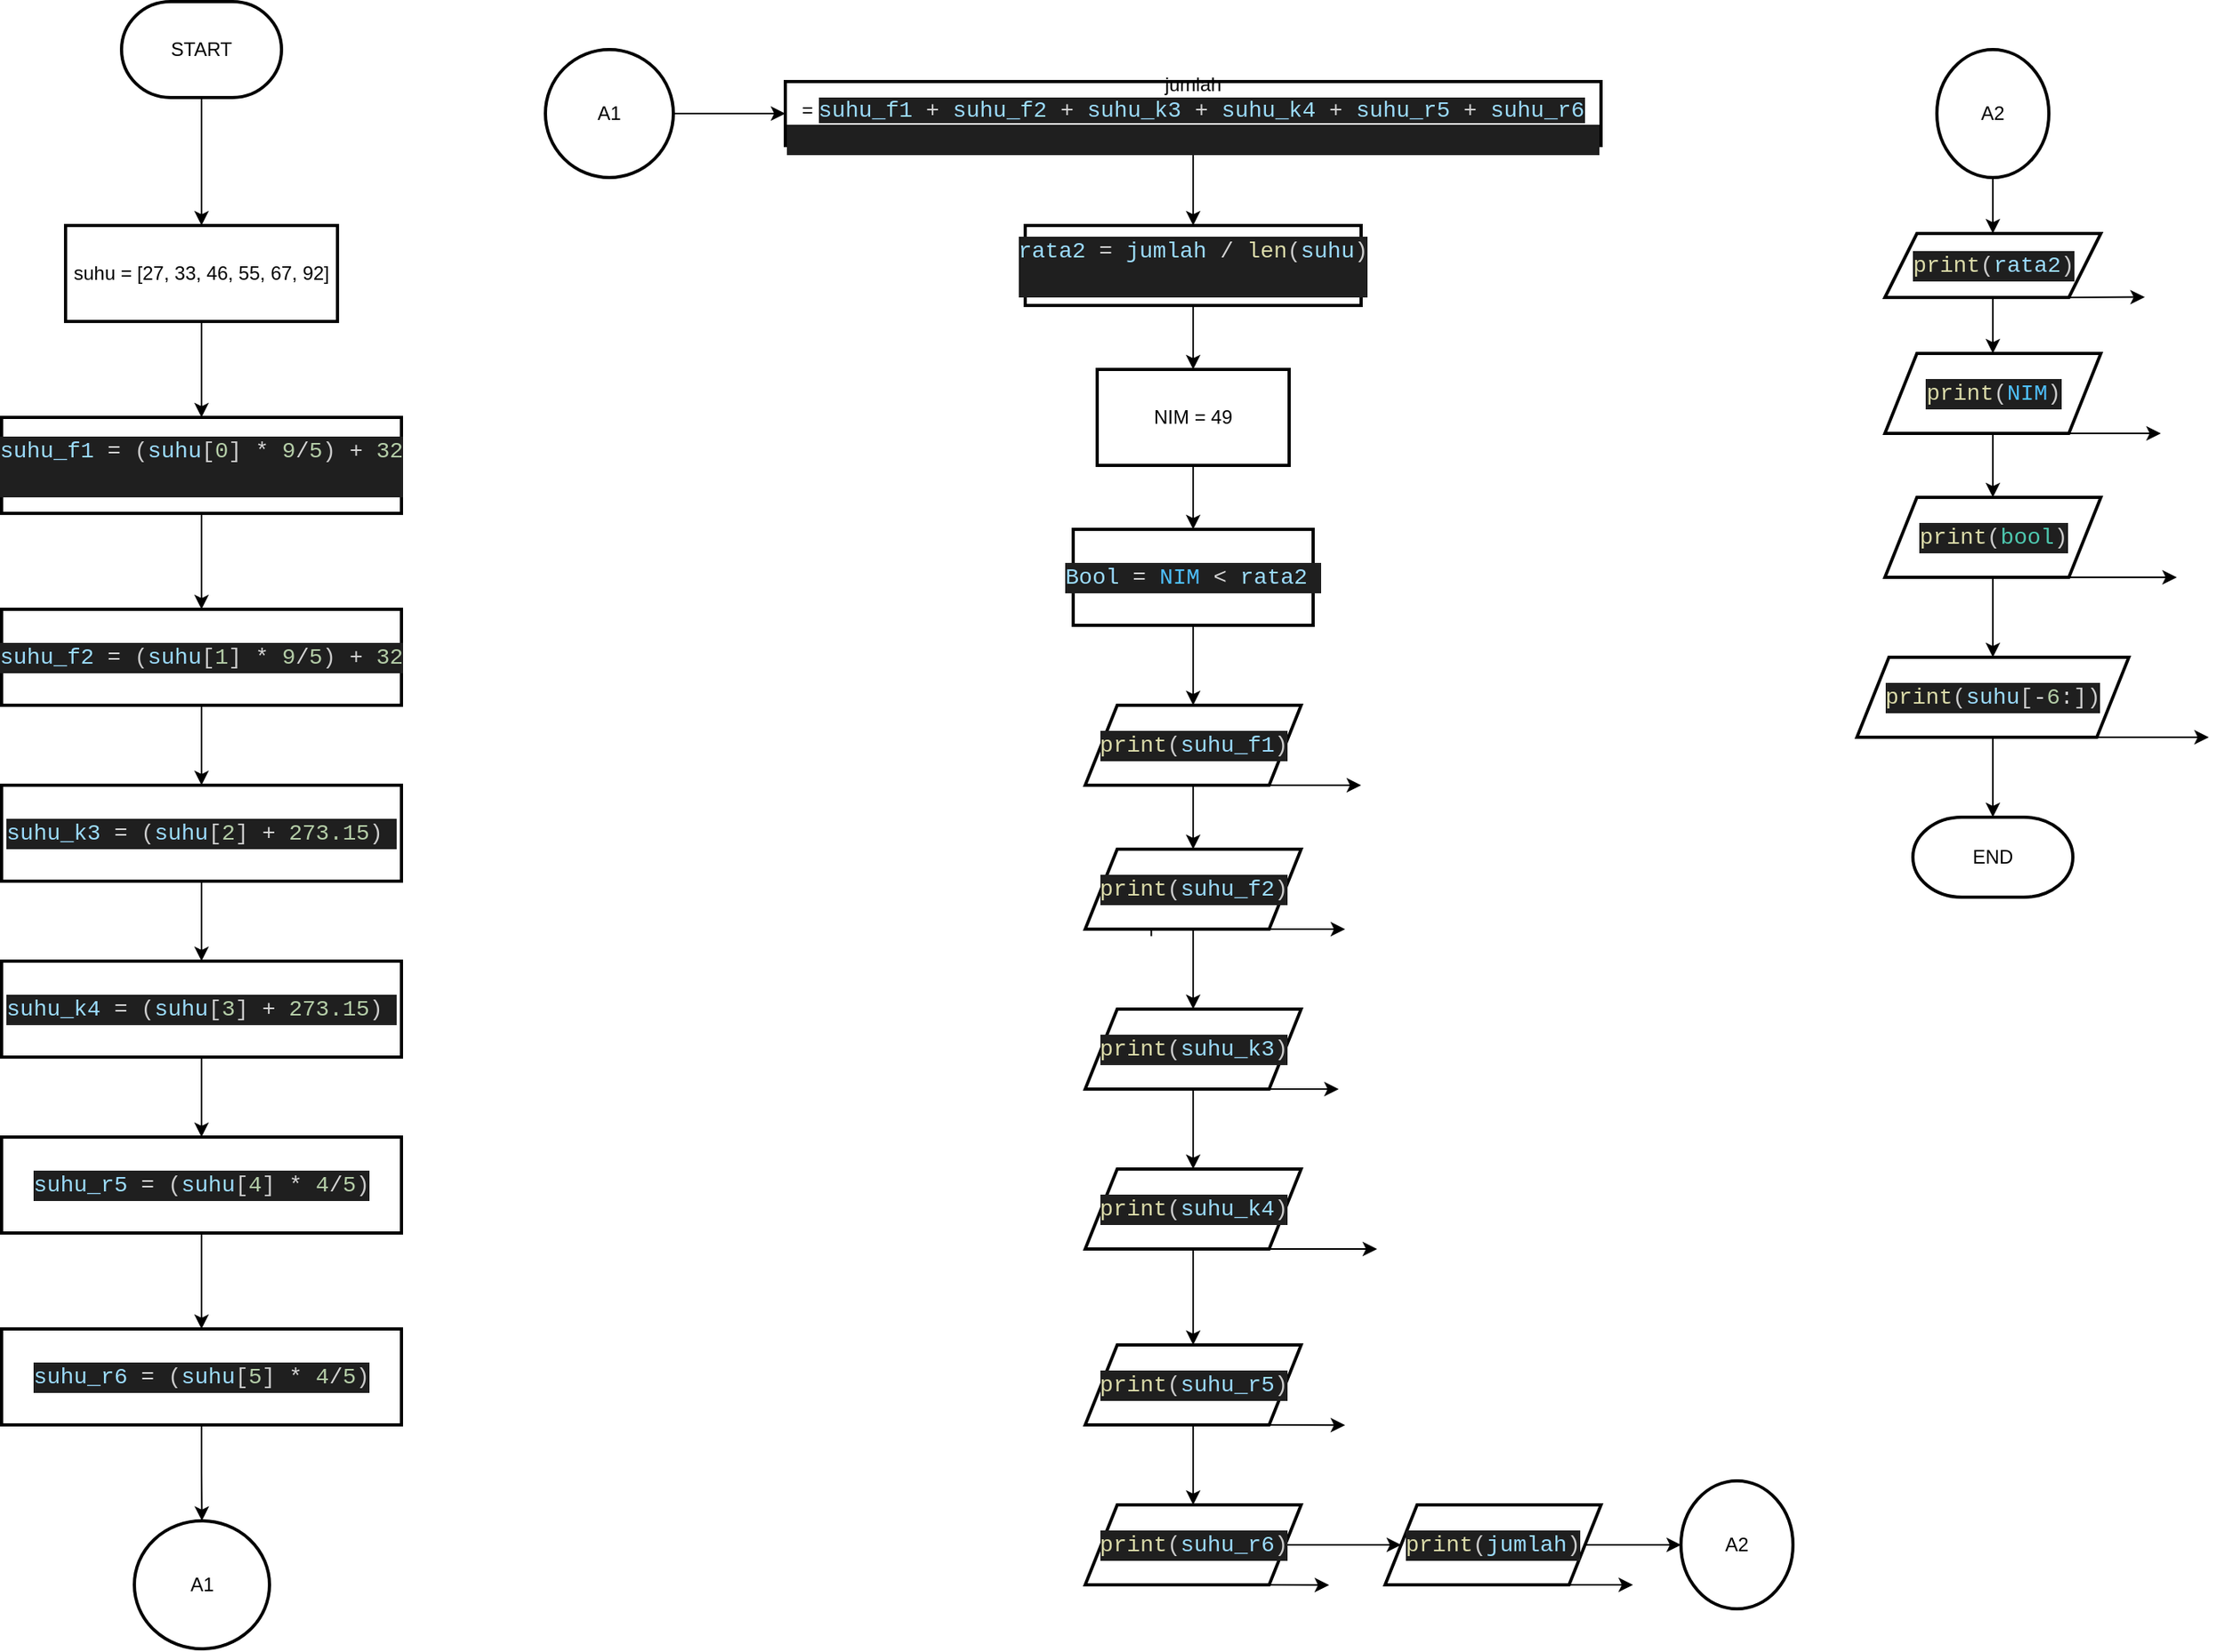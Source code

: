 <mxfile version="28.1.2">
  <diagram name="Page-1" id="UJ9O60f9_GFscXmO5PWl">
    <mxGraphModel dx="2084" dy="1320" grid="1" gridSize="10" guides="1" tooltips="1" connect="1" arrows="1" fold="1" page="1" pageScale="1" pageWidth="850" pageHeight="1100" math="0" shadow="0">
      <root>
        <mxCell id="0" />
        <mxCell id="1" parent="0" />
        <mxCell id="T3C09x-OvynLggdTmJrk-3" value="" style="edgeStyle=orthogonalEdgeStyle;rounded=0;orthogonalLoop=1;jettySize=auto;html=1;" parent="1" source="T3C09x-OvynLggdTmJrk-1" target="T3C09x-OvynLggdTmJrk-2" edge="1">
          <mxGeometry relative="1" as="geometry" />
        </mxCell>
        <mxCell id="T3C09x-OvynLggdTmJrk-1" value="START" style="strokeWidth=2;html=1;shape=mxgraph.flowchart.terminator;whiteSpace=wrap;" parent="1" vertex="1">
          <mxGeometry x="375" y="10" width="100" height="60" as="geometry" />
        </mxCell>
        <mxCell id="T3C09x-OvynLggdTmJrk-10" value="" style="edgeStyle=orthogonalEdgeStyle;rounded=0;orthogonalLoop=1;jettySize=auto;html=1;" parent="1" source="T3C09x-OvynLggdTmJrk-2" target="T3C09x-OvynLggdTmJrk-9" edge="1">
          <mxGeometry relative="1" as="geometry" />
        </mxCell>
        <mxCell id="T3C09x-OvynLggdTmJrk-2" value="suhu = [27, 33, 46, 55, 67, 92]" style="whiteSpace=wrap;html=1;strokeWidth=2;" parent="1" vertex="1">
          <mxGeometry x="340" y="150" width="170" height="60" as="geometry" />
        </mxCell>
        <mxCell id="T3C09x-OvynLggdTmJrk-16" value="" style="edgeStyle=orthogonalEdgeStyle;rounded=0;orthogonalLoop=1;jettySize=auto;html=1;" parent="1" source="T3C09x-OvynLggdTmJrk-9" target="T3C09x-OvynLggdTmJrk-14" edge="1">
          <mxGeometry relative="1" as="geometry" />
        </mxCell>
        <mxCell id="T3C09x-OvynLggdTmJrk-9" value="&lt;div style=&quot;color: rgb(204, 204, 204); background-color: rgb(31, 31, 31); font-family: Consolas, &amp;quot;Courier New&amp;quot;, monospace; font-size: 14px; line-height: 19px; white-space: pre;&quot;&gt;&lt;div&gt;&lt;span style=&quot;color: #9cdcfe;&quot;&gt;suhu_f1&lt;/span&gt; &lt;span style=&quot;color: #d4d4d4;&quot;&gt;=&lt;/span&gt; (&lt;span style=&quot;color: #9cdcfe;&quot;&gt;suhu&lt;/span&gt;[&lt;span style=&quot;color: #b5cea8;&quot;&gt;0&lt;/span&gt;] &lt;span style=&quot;color: #d4d4d4;&quot;&gt;*&lt;/span&gt; &lt;span style=&quot;color: #b5cea8;&quot;&gt;9&lt;/span&gt;&lt;span style=&quot;color: #d4d4d4;&quot;&gt;/&lt;/span&gt;&lt;span style=&quot;color: #b5cea8;&quot;&gt;5&lt;/span&gt;) &lt;span style=&quot;color: #d4d4d4;&quot;&gt;+&lt;/span&gt; &lt;span style=&quot;color: #b5cea8;&quot;&gt;32&lt;/span&gt;&lt;/div&gt;&lt;div&gt;&lt;br&gt;&lt;/div&gt;&lt;/div&gt;" style="whiteSpace=wrap;html=1;strokeWidth=2;" parent="1" vertex="1">
          <mxGeometry x="300" y="270" width="250" height="60" as="geometry" />
        </mxCell>
        <mxCell id="T3C09x-OvynLggdTmJrk-20" value="" style="edgeStyle=orthogonalEdgeStyle;rounded=0;orthogonalLoop=1;jettySize=auto;html=1;" parent="1" source="T3C09x-OvynLggdTmJrk-14" target="T3C09x-OvynLggdTmJrk-19" edge="1">
          <mxGeometry relative="1" as="geometry" />
        </mxCell>
        <mxCell id="T3C09x-OvynLggdTmJrk-14" value="&lt;div style=&quot;color: rgb(204, 204, 204); background-color: rgb(31, 31, 31); font-family: Consolas, &amp;quot;Courier New&amp;quot;, monospace; font-size: 14px; line-height: 19px; white-space: pre;&quot;&gt;&lt;div&gt;&lt;div style=&quot;line-height: 19px;&quot;&gt;&lt;span style=&quot;color: #9cdcfe;&quot;&gt;suhu_f2&lt;/span&gt; &lt;span style=&quot;color: #d4d4d4;&quot;&gt;=&lt;/span&gt; (&lt;span style=&quot;color: #9cdcfe;&quot;&gt;suhu&lt;/span&gt;[&lt;span style=&quot;color: #b5cea8;&quot;&gt;1&lt;/span&gt;] &lt;span style=&quot;color: #d4d4d4;&quot;&gt;*&lt;/span&gt; &lt;span style=&quot;color: #b5cea8;&quot;&gt;9&lt;/span&gt;&lt;span style=&quot;color: #d4d4d4;&quot;&gt;/&lt;/span&gt;&lt;span style=&quot;color: #b5cea8;&quot;&gt;5&lt;/span&gt;) &lt;span style=&quot;color: #d4d4d4;&quot;&gt;+&lt;/span&gt; &lt;span style=&quot;color: #b5cea8;&quot;&gt;32&lt;/span&gt;&lt;/div&gt;&lt;/div&gt;&lt;/div&gt;" style="whiteSpace=wrap;html=1;strokeWidth=2;" parent="1" vertex="1">
          <mxGeometry x="300" y="390" width="250" height="60" as="geometry" />
        </mxCell>
        <mxCell id="T3C09x-OvynLggdTmJrk-22" value="" style="edgeStyle=orthogonalEdgeStyle;rounded=0;orthogonalLoop=1;jettySize=auto;html=1;" parent="1" source="T3C09x-OvynLggdTmJrk-19" target="T3C09x-OvynLggdTmJrk-21" edge="1">
          <mxGeometry relative="1" as="geometry" />
        </mxCell>
        <mxCell id="T3C09x-OvynLggdTmJrk-19" value="&lt;div style=&quot;color: rgb(204, 204, 204); background-color: rgb(31, 31, 31); font-family: Consolas, &amp;quot;Courier New&amp;quot;, monospace; font-size: 14px; line-height: 19px; white-space: pre;&quot;&gt;&lt;div style=&quot;line-height: 19px;&quot;&gt;&lt;div style=&quot;line-height: 19px;&quot;&gt;&lt;span style=&quot;color: #9cdcfe;&quot;&gt;suhu_k3&lt;/span&gt; &lt;span style=&quot;color: #d4d4d4;&quot;&gt;=&lt;/span&gt; (&lt;span style=&quot;color: #9cdcfe;&quot;&gt;suhu&lt;/span&gt;[&lt;span style=&quot;color: #b5cea8;&quot;&gt;2&lt;/span&gt;] &lt;span style=&quot;color: #d4d4d4;&quot;&gt;+&lt;/span&gt; &lt;span style=&quot;color: #b5cea8;&quot;&gt;273.15&lt;/span&gt;) &lt;/div&gt;&lt;/div&gt;&lt;/div&gt;" style="whiteSpace=wrap;html=1;strokeWidth=2;" parent="1" vertex="1">
          <mxGeometry x="300" y="500" width="250" height="60" as="geometry" />
        </mxCell>
        <mxCell id="T3C09x-OvynLggdTmJrk-24" value="" style="edgeStyle=orthogonalEdgeStyle;rounded=0;orthogonalLoop=1;jettySize=auto;html=1;" parent="1" source="T3C09x-OvynLggdTmJrk-21" target="T3C09x-OvynLggdTmJrk-23" edge="1">
          <mxGeometry relative="1" as="geometry" />
        </mxCell>
        <mxCell id="T3C09x-OvynLggdTmJrk-21" value="&lt;div style=&quot;color: rgb(204, 204, 204); background-color: rgb(31, 31, 31); font-family: Consolas, &amp;quot;Courier New&amp;quot;, monospace; font-size: 14px; line-height: 19px; white-space: pre;&quot;&gt;&lt;div style=&quot;line-height: 19px;&quot;&gt;&lt;div style=&quot;line-height: 19px;&quot;&gt;&lt;div style=&quot;line-height: 19px;&quot;&gt;&lt;span style=&quot;color: #9cdcfe;&quot;&gt;suhu_k4&lt;/span&gt; &lt;span style=&quot;color: #d4d4d4;&quot;&gt;=&lt;/span&gt; (&lt;span style=&quot;color: #9cdcfe;&quot;&gt;suhu&lt;/span&gt;[&lt;span style=&quot;color: #b5cea8;&quot;&gt;3&lt;/span&gt;] &lt;span style=&quot;color: #d4d4d4;&quot;&gt;+&lt;/span&gt; &lt;span style=&quot;color: #b5cea8;&quot;&gt;273.15&lt;/span&gt;) &lt;/div&gt;&lt;/div&gt;&lt;/div&gt;&lt;/div&gt;" style="whiteSpace=wrap;html=1;strokeWidth=2;" parent="1" vertex="1">
          <mxGeometry x="300" y="610" width="250" height="60" as="geometry" />
        </mxCell>
        <mxCell id="T3C09x-OvynLggdTmJrk-26" value="" style="edgeStyle=orthogonalEdgeStyle;rounded=0;orthogonalLoop=1;jettySize=auto;html=1;" parent="1" source="T3C09x-OvynLggdTmJrk-23" target="T3C09x-OvynLggdTmJrk-25" edge="1">
          <mxGeometry relative="1" as="geometry" />
        </mxCell>
        <mxCell id="T3C09x-OvynLggdTmJrk-23" value="&lt;div style=&quot;background-color: rgb(31, 31, 31); font-family: Consolas, &amp;quot;Courier New&amp;quot;, monospace; font-size: 14px; line-height: 19px; white-space: pre; color: rgb(204, 204, 204);&quot;&gt;&lt;div style=&quot;line-height: 19px;&quot;&gt;&lt;div style=&quot;line-height: 19px;&quot;&gt;&lt;div style=&quot;line-height: 19px;&quot;&gt;&lt;div style=&quot;line-height: 19px;&quot;&gt;&lt;span style=&quot;color: #9cdcfe;&quot;&gt;suhu_r5&lt;/span&gt; &lt;span style=&quot;color: #d4d4d4;&quot;&gt;=&lt;/span&gt; (&lt;span style=&quot;color: #9cdcfe;&quot;&gt;suhu&lt;/span&gt;[&lt;span style=&quot;color: #b5cea8;&quot;&gt;4&lt;/span&gt;] &lt;span style=&quot;color: #d4d4d4;&quot;&gt;*&lt;/span&gt; &lt;span style=&quot;color: #b5cea8;&quot;&gt;4&lt;/span&gt;&lt;span style=&quot;color: #d4d4d4;&quot;&gt;/&lt;/span&gt;&lt;span style=&quot;color: #b5cea8;&quot;&gt;5&lt;/span&gt;)&lt;/div&gt;&lt;/div&gt;&lt;/div&gt;&lt;/div&gt;&lt;/div&gt;" style="whiteSpace=wrap;html=1;strokeWidth=2;" parent="1" vertex="1">
          <mxGeometry x="300" y="720" width="250" height="60" as="geometry" />
        </mxCell>
        <mxCell id="Hnw_w3JdGzW-zFGmk5el-2" value="" style="edgeStyle=orthogonalEdgeStyle;rounded=0;orthogonalLoop=1;jettySize=auto;html=1;" parent="1" source="T3C09x-OvynLggdTmJrk-25" target="Hnw_w3JdGzW-zFGmk5el-1" edge="1">
          <mxGeometry relative="1" as="geometry" />
        </mxCell>
        <mxCell id="T3C09x-OvynLggdTmJrk-25" value="&lt;div style=&quot;color: rgb(204, 204, 204); background-color: rgb(31, 31, 31); font-family: Consolas, &amp;quot;Courier New&amp;quot;, monospace; font-size: 14px; line-height: 19px; white-space: pre;&quot;&gt;&lt;div style=&quot;line-height: 19px;&quot;&gt;&lt;div style=&quot;line-height: 19px;&quot;&gt;&lt;div style=&quot;line-height: 19px;&quot;&gt;&lt;div style=&quot;line-height: 19px;&quot;&gt;&lt;span style=&quot;color: #9cdcfe;&quot;&gt;suhu_r6&lt;/span&gt; &lt;span style=&quot;color: #d4d4d4;&quot;&gt;=&lt;/span&gt; (&lt;span style=&quot;color: #9cdcfe;&quot;&gt;suhu&lt;/span&gt;[&lt;span style=&quot;color: #b5cea8;&quot;&gt;5&lt;/span&gt;] &lt;span style=&quot;color: #d4d4d4;&quot;&gt;*&lt;/span&gt; &lt;span style=&quot;color: #b5cea8;&quot;&gt;4&lt;/span&gt;&lt;span style=&quot;color: #d4d4d4;&quot;&gt;/&lt;/span&gt;&lt;span style=&quot;color: #b5cea8;&quot;&gt;5&lt;/span&gt;)&lt;/div&gt;&lt;/div&gt;&lt;/div&gt;&lt;/div&gt;&lt;/div&gt;" style="whiteSpace=wrap;html=1;strokeWidth=2;" parent="1" vertex="1">
          <mxGeometry x="300" y="840" width="250" height="60" as="geometry" />
        </mxCell>
        <mxCell id="Hnw_w3JdGzW-zFGmk5el-9" value="" style="edgeStyle=orthogonalEdgeStyle;rounded=0;orthogonalLoop=1;jettySize=auto;html=1;" parent="1" source="T3C09x-OvynLggdTmJrk-28" target="T3C09x-OvynLggdTmJrk-30" edge="1">
          <mxGeometry relative="1" as="geometry" />
        </mxCell>
        <mxCell id="T3C09x-OvynLggdTmJrk-28" value="jumlah =&amp;nbsp;&lt;span style=&quot;background-color: rgb(31, 31, 31); font-family: Consolas, &amp;quot;Courier New&amp;quot;, monospace; font-size: 14px; white-space: pre; color: rgb(156, 220, 254);&quot;&gt;suhu_f1&lt;/span&gt;&lt;span style=&quot;background-color: rgb(31, 31, 31); color: rgb(204, 204, 204); font-family: Consolas, &amp;quot;Courier New&amp;quot;, monospace; font-size: 14px; white-space: pre;&quot;&gt; &lt;/span&gt;&lt;span style=&quot;background-color: rgb(31, 31, 31); font-family: Consolas, &amp;quot;Courier New&amp;quot;, monospace; font-size: 14px; white-space: pre; color: rgb(212, 212, 212);&quot;&gt;+&lt;/span&gt;&lt;span style=&quot;background-color: rgb(31, 31, 31); color: rgb(204, 204, 204); font-family: Consolas, &amp;quot;Courier New&amp;quot;, monospace; font-size: 14px; white-space: pre;&quot;&gt; &lt;/span&gt;&lt;span style=&quot;background-color: rgb(31, 31, 31); font-family: Consolas, &amp;quot;Courier New&amp;quot;, monospace; font-size: 14px; white-space: pre; color: rgb(156, 220, 254);&quot;&gt;suhu_f2&lt;/span&gt;&lt;span style=&quot;background-color: rgb(31, 31, 31); color: rgb(204, 204, 204); font-family: Consolas, &amp;quot;Courier New&amp;quot;, monospace; font-size: 14px; white-space: pre;&quot;&gt; &lt;/span&gt;&lt;span style=&quot;background-color: rgb(31, 31, 31); font-family: Consolas, &amp;quot;Courier New&amp;quot;, monospace; font-size: 14px; white-space: pre; color: rgb(212, 212, 212);&quot;&gt;+&lt;/span&gt;&lt;span style=&quot;background-color: rgb(31, 31, 31); color: rgb(204, 204, 204); font-family: Consolas, &amp;quot;Courier New&amp;quot;, monospace; font-size: 14px; white-space: pre;&quot;&gt; &lt;/span&gt;&lt;span style=&quot;background-color: rgb(31, 31, 31); font-family: Consolas, &amp;quot;Courier New&amp;quot;, monospace; font-size: 14px; white-space: pre; color: rgb(156, 220, 254);&quot;&gt;suhu_k3&lt;/span&gt;&lt;span style=&quot;background-color: rgb(31, 31, 31); color: rgb(204, 204, 204); font-family: Consolas, &amp;quot;Courier New&amp;quot;, monospace; font-size: 14px; white-space: pre;&quot;&gt; &lt;/span&gt;&lt;span style=&quot;background-color: rgb(31, 31, 31); font-family: Consolas, &amp;quot;Courier New&amp;quot;, monospace; font-size: 14px; white-space: pre; color: rgb(212, 212, 212);&quot;&gt;+&lt;/span&gt;&lt;span style=&quot;background-color: rgb(31, 31, 31); color: rgb(204, 204, 204); font-family: Consolas, &amp;quot;Courier New&amp;quot;, monospace; font-size: 14px; white-space: pre;&quot;&gt; &lt;/span&gt;&lt;span style=&quot;background-color: rgb(31, 31, 31); font-family: Consolas, &amp;quot;Courier New&amp;quot;, monospace; font-size: 14px; white-space: pre; color: rgb(156, 220, 254);&quot;&gt;suhu_k4&lt;/span&gt;&lt;span style=&quot;background-color: rgb(31, 31, 31); color: rgb(204, 204, 204); font-family: Consolas, &amp;quot;Courier New&amp;quot;, monospace; font-size: 14px; white-space: pre;&quot;&gt; &lt;/span&gt;&lt;span style=&quot;background-color: rgb(31, 31, 31); font-family: Consolas, &amp;quot;Courier New&amp;quot;, monospace; font-size: 14px; white-space: pre; color: rgb(212, 212, 212);&quot;&gt;+&lt;/span&gt;&lt;span style=&quot;background-color: rgb(31, 31, 31); color: rgb(204, 204, 204); font-family: Consolas, &amp;quot;Courier New&amp;quot;, monospace; font-size: 14px; white-space: pre;&quot;&gt; &lt;/span&gt;&lt;span style=&quot;background-color: rgb(31, 31, 31); font-family: Consolas, &amp;quot;Courier New&amp;quot;, monospace; font-size: 14px; white-space: pre; color: rgb(156, 220, 254);&quot;&gt;suhu_r5&lt;/span&gt;&lt;span style=&quot;background-color: rgb(31, 31, 31); color: rgb(204, 204, 204); font-family: Consolas, &amp;quot;Courier New&amp;quot;, monospace; font-size: 14px; white-space: pre;&quot;&gt; &lt;/span&gt;&lt;span style=&quot;background-color: rgb(31, 31, 31); font-family: Consolas, &amp;quot;Courier New&amp;quot;, monospace; font-size: 14px; white-space: pre; color: rgb(212, 212, 212);&quot;&gt;+&lt;/span&gt;&lt;span style=&quot;background-color: rgb(31, 31, 31); color: rgb(204, 204, 204); font-family: Consolas, &amp;quot;Courier New&amp;quot;, monospace; font-size: 14px; white-space: pre;&quot;&gt; &lt;/span&gt;&lt;span style=&quot;background-color: rgb(31, 31, 31); font-family: Consolas, &amp;quot;Courier New&amp;quot;, monospace; font-size: 14px; white-space: pre; color: rgb(156, 220, 254);&quot;&gt;suhu_r6&lt;/span&gt;&lt;div style=&quot;color: rgb(204, 204, 204); background-color: rgb(31, 31, 31); font-family: Consolas, &amp;quot;Courier New&amp;quot;, monospace; font-size: 14px; line-height: 19px; white-space: pre;&quot;&gt;&lt;br&gt;&lt;/div&gt;" style="whiteSpace=wrap;html=1;strokeWidth=2;" parent="1" vertex="1">
          <mxGeometry x="790" y="60" width="510" height="40" as="geometry" />
        </mxCell>
        <mxCell id="Hnw_w3JdGzW-zFGmk5el-11" value="" style="edgeStyle=orthogonalEdgeStyle;rounded=0;orthogonalLoop=1;jettySize=auto;html=1;" parent="1" source="T3C09x-OvynLggdTmJrk-30" target="T3C09x-OvynLggdTmJrk-32" edge="1">
          <mxGeometry relative="1" as="geometry" />
        </mxCell>
        <mxCell id="T3C09x-OvynLggdTmJrk-30" value="&lt;div style=&quot;color: rgb(204, 204, 204); background-color: rgb(31, 31, 31); font-family: Consolas, &amp;quot;Courier New&amp;quot;, monospace; font-size: 14px; line-height: 19px; white-space: pre;&quot;&gt;&lt;div&gt;&lt;span style=&quot;color: #9cdcfe;&quot;&gt;rata2&lt;/span&gt; &lt;span style=&quot;color: #d4d4d4;&quot;&gt;=&lt;/span&gt; &lt;span style=&quot;color: #9cdcfe;&quot;&gt;jumlah&lt;/span&gt; &lt;span style=&quot;color: #d4d4d4;&quot;&gt;/&lt;/span&gt; &lt;span style=&quot;color: #dcdcaa;&quot;&gt;len&lt;/span&gt;(&lt;span style=&quot;color: #9cdcfe;&quot;&gt;suhu&lt;/span&gt;)&lt;/div&gt;&lt;br&gt;&lt;/div&gt;" style="whiteSpace=wrap;html=1;strokeWidth=2;" parent="1" vertex="1">
          <mxGeometry x="940" y="150" width="210" height="50" as="geometry" />
        </mxCell>
        <mxCell id="Hnw_w3JdGzW-zFGmk5el-12" value="" style="edgeStyle=orthogonalEdgeStyle;rounded=0;orthogonalLoop=1;jettySize=auto;html=1;" parent="1" source="T3C09x-OvynLggdTmJrk-32" target="T3C09x-OvynLggdTmJrk-34" edge="1">
          <mxGeometry relative="1" as="geometry" />
        </mxCell>
        <mxCell id="T3C09x-OvynLggdTmJrk-32" value="NIM = 49" style="whiteSpace=wrap;html=1;strokeWidth=2;" parent="1" vertex="1">
          <mxGeometry x="985" y="240" width="120" height="60" as="geometry" />
        </mxCell>
        <mxCell id="Hnw_w3JdGzW-zFGmk5el-13" value="" style="edgeStyle=orthogonalEdgeStyle;rounded=0;orthogonalLoop=1;jettySize=auto;html=1;" parent="1" source="T3C09x-OvynLggdTmJrk-34" edge="1">
          <mxGeometry relative="1" as="geometry">
            <mxPoint x="1045" y="450" as="targetPoint" />
          </mxGeometry>
        </mxCell>
        <mxCell id="T3C09x-OvynLggdTmJrk-34" value="&lt;div style=&quot;color: rgb(204, 204, 204); background-color: rgb(31, 31, 31); font-family: Consolas, &amp;quot;Courier New&amp;quot;, monospace; font-size: 14px; line-height: 19px; white-space: pre;&quot;&gt;&lt;span style=&quot;color: #9cdcfe;&quot;&gt;Bool&lt;/span&gt; &lt;span style=&quot;color: #d4d4d4;&quot;&gt;=&lt;/span&gt; &lt;span style=&quot;color: #4fc1ff;&quot;&gt;NIM&lt;/span&gt; &lt;span style=&quot;color: #d4d4d4;&quot;&gt;&amp;lt;&lt;/span&gt; &lt;span style=&quot;color: #9cdcfe;&quot;&gt;rata2&lt;/span&gt; &lt;/div&gt;" style="whiteSpace=wrap;html=1;strokeWidth=2;" parent="1" vertex="1">
          <mxGeometry x="970" y="340" width="150" height="60" as="geometry" />
        </mxCell>
        <mxCell id="Hnw_w3JdGzW-zFGmk5el-18" value="" style="edgeStyle=orthogonalEdgeStyle;rounded=0;orthogonalLoop=1;jettySize=auto;html=1;" parent="1" source="T3C09x-OvynLggdTmJrk-51" target="T3C09x-OvynLggdTmJrk-55" edge="1">
          <mxGeometry relative="1" as="geometry" />
        </mxCell>
        <mxCell id="cPG3SrgrdWiMW3dHN3E9-2" style="edgeStyle=orthogonalEdgeStyle;rounded=0;orthogonalLoop=1;jettySize=auto;html=1;exitX=0.5;exitY=1;exitDx=0;exitDy=0;" edge="1" parent="1" source="T3C09x-OvynLggdTmJrk-51">
          <mxGeometry relative="1" as="geometry">
            <mxPoint x="1150" y="500" as="targetPoint" />
            <Array as="points">
              <mxPoint x="1090" y="500" />
              <mxPoint x="1090" y="500" />
            </Array>
          </mxGeometry>
        </mxCell>
        <mxCell id="T3C09x-OvynLggdTmJrk-51" value="&lt;div style=&quot;color: rgb(204, 204, 204); background-color: rgb(31, 31, 31); font-family: Consolas, &amp;quot;Courier New&amp;quot;, monospace; font-size: 14px; line-height: 19px; white-space: pre;&quot;&gt;&lt;span style=&quot;color: #dcdcaa;&quot;&gt;print&lt;/span&gt;(&lt;span style=&quot;color: #9cdcfe;&quot;&gt;suhu_f1&lt;/span&gt;)&lt;/div&gt;" style="shape=parallelogram;perimeter=parallelogramPerimeter;whiteSpace=wrap;html=1;fixedSize=1;strokeWidth=2;" parent="1" vertex="1">
          <mxGeometry x="977.5" y="450" width="135" height="50" as="geometry" />
        </mxCell>
        <mxCell id="Hnw_w3JdGzW-zFGmk5el-19" value="" style="edgeStyle=orthogonalEdgeStyle;rounded=0;orthogonalLoop=1;jettySize=auto;html=1;" parent="1" source="T3C09x-OvynLggdTmJrk-55" target="T3C09x-OvynLggdTmJrk-56" edge="1">
          <mxGeometry relative="1" as="geometry" />
        </mxCell>
        <mxCell id="T3C09x-OvynLggdTmJrk-55" value="&lt;div style=&quot;color: rgb(204, 204, 204); background-color: rgb(31, 31, 31); font-family: Consolas, &amp;quot;Courier New&amp;quot;, monospace; font-size: 14px; line-height: 19px; white-space: pre;&quot;&gt;&lt;div style=&quot;line-height: 19px;&quot;&gt;&lt;span style=&quot;color: #dcdcaa;&quot;&gt;print&lt;/span&gt;(&lt;span style=&quot;color: #9cdcfe;&quot;&gt;suhu_f2&lt;/span&gt;)&lt;/div&gt;&lt;/div&gt;" style="shape=parallelogram;perimeter=parallelogramPerimeter;whiteSpace=wrap;html=1;fixedSize=1;strokeWidth=2;" parent="1" vertex="1">
          <mxGeometry x="977.5" y="540" width="135" height="50" as="geometry" />
        </mxCell>
        <mxCell id="Hnw_w3JdGzW-zFGmk5el-21" value="" style="edgeStyle=orthogonalEdgeStyle;rounded=0;orthogonalLoop=1;jettySize=auto;html=1;" parent="1" source="T3C09x-OvynLggdTmJrk-56" target="T3C09x-OvynLggdTmJrk-57" edge="1">
          <mxGeometry relative="1" as="geometry" />
        </mxCell>
        <mxCell id="cPG3SrgrdWiMW3dHN3E9-7" style="edgeStyle=orthogonalEdgeStyle;rounded=0;orthogonalLoop=1;jettySize=auto;html=1;exitX=0.5;exitY=1;exitDx=0;exitDy=0;" edge="1" parent="1" source="T3C09x-OvynLggdTmJrk-56">
          <mxGeometry relative="1" as="geometry">
            <mxPoint x="1136" y="690" as="targetPoint" />
            <Array as="points">
              <mxPoint x="1120" y="690" />
              <mxPoint x="1120" y="690" />
            </Array>
          </mxGeometry>
        </mxCell>
        <mxCell id="T3C09x-OvynLggdTmJrk-56" value="&lt;div style=&quot;color: rgb(204, 204, 204); background-color: rgb(31, 31, 31); font-family: Consolas, &amp;quot;Courier New&amp;quot;, monospace; font-size: 14px; line-height: 19px; white-space: pre;&quot;&gt;&lt;div style=&quot;line-height: 19px;&quot;&gt;&lt;span style=&quot;color: #dcdcaa;&quot;&gt;print&lt;/span&gt;(&lt;span style=&quot;color: #9cdcfe;&quot;&gt;suhu_k3&lt;/span&gt;)&lt;/div&gt;&lt;/div&gt;" style="shape=parallelogram;perimeter=parallelogramPerimeter;whiteSpace=wrap;html=1;fixedSize=1;strokeWidth=2;" parent="1" vertex="1">
          <mxGeometry x="977.5" y="640" width="135" height="50" as="geometry" />
        </mxCell>
        <mxCell id="Hnw_w3JdGzW-zFGmk5el-22" value="" style="edgeStyle=orthogonalEdgeStyle;rounded=0;orthogonalLoop=1;jettySize=auto;html=1;" parent="1" source="T3C09x-OvynLggdTmJrk-57" target="T3C09x-OvynLggdTmJrk-58" edge="1">
          <mxGeometry relative="1" as="geometry" />
        </mxCell>
        <mxCell id="cPG3SrgrdWiMW3dHN3E9-5" style="edgeStyle=orthogonalEdgeStyle;rounded=0;orthogonalLoop=1;jettySize=auto;html=1;exitX=0.5;exitY=1;exitDx=0;exitDy=0;" edge="1" parent="1" source="T3C09x-OvynLggdTmJrk-57">
          <mxGeometry relative="1" as="geometry">
            <mxPoint x="1160" y="790" as="targetPoint" />
            <Array as="points">
              <mxPoint x="1150" y="790" />
              <mxPoint x="1150" y="790" />
            </Array>
          </mxGeometry>
        </mxCell>
        <mxCell id="T3C09x-OvynLggdTmJrk-57" value="&lt;div style=&quot;color: rgb(204, 204, 204); background-color: rgb(31, 31, 31); font-family: Consolas, &amp;quot;Courier New&amp;quot;, monospace; font-size: 14px; line-height: 19px; white-space: pre;&quot;&gt;&lt;div style=&quot;line-height: 19px;&quot;&gt;&lt;span style=&quot;color: #dcdcaa;&quot;&gt;print&lt;/span&gt;(&lt;span style=&quot;color: #9cdcfe;&quot;&gt;suhu_k4&lt;/span&gt;)&lt;/div&gt;&lt;/div&gt;" style="shape=parallelogram;perimeter=parallelogramPerimeter;whiteSpace=wrap;html=1;fixedSize=1;strokeWidth=2;" parent="1" vertex="1">
          <mxGeometry x="977.5" y="740" width="135" height="50" as="geometry" />
        </mxCell>
        <mxCell id="Hnw_w3JdGzW-zFGmk5el-23" value="" style="edgeStyle=orthogonalEdgeStyle;rounded=0;orthogonalLoop=1;jettySize=auto;html=1;" parent="1" source="T3C09x-OvynLggdTmJrk-58" target="T3C09x-OvynLggdTmJrk-59" edge="1">
          <mxGeometry relative="1" as="geometry" />
        </mxCell>
        <mxCell id="cPG3SrgrdWiMW3dHN3E9-9" style="edgeStyle=orthogonalEdgeStyle;rounded=0;orthogonalLoop=1;jettySize=auto;html=1;exitX=0.5;exitY=1;exitDx=0;exitDy=0;" edge="1" parent="1" source="T3C09x-OvynLggdTmJrk-58">
          <mxGeometry relative="1" as="geometry">
            <mxPoint x="1140" y="900.143" as="targetPoint" />
            <Array as="points">
              <mxPoint x="1090" y="900" />
              <mxPoint x="1090" y="900" />
            </Array>
          </mxGeometry>
        </mxCell>
        <mxCell id="T3C09x-OvynLggdTmJrk-58" value="&lt;div style=&quot;color: rgb(204, 204, 204); background-color: rgb(31, 31, 31); font-family: Consolas, &amp;quot;Courier New&amp;quot;, monospace; font-size: 14px; line-height: 19px; white-space: pre;&quot;&gt;&lt;div style=&quot;line-height: 19px;&quot;&gt;&lt;span style=&quot;color: #dcdcaa;&quot;&gt;print&lt;/span&gt;(&lt;span style=&quot;color: #9cdcfe;&quot;&gt;suhu_r5&lt;/span&gt;)&lt;/div&gt;&lt;/div&gt;" style="shape=parallelogram;perimeter=parallelogramPerimeter;whiteSpace=wrap;html=1;fixedSize=1;strokeWidth=2;" parent="1" vertex="1">
          <mxGeometry x="977.5" y="850" width="135" height="50" as="geometry" />
        </mxCell>
        <mxCell id="Hnw_w3JdGzW-zFGmk5el-28" value="" style="edgeStyle=orthogonalEdgeStyle;rounded=0;orthogonalLoop=1;jettySize=auto;html=1;" parent="1" source="T3C09x-OvynLggdTmJrk-59" target="T3C09x-OvynLggdTmJrk-78" edge="1">
          <mxGeometry relative="1" as="geometry" />
        </mxCell>
        <mxCell id="cPG3SrgrdWiMW3dHN3E9-10" style="edgeStyle=orthogonalEdgeStyle;rounded=0;orthogonalLoop=1;jettySize=auto;html=1;exitX=0.5;exitY=1;exitDx=0;exitDy=0;" edge="1" parent="1" source="T3C09x-OvynLggdTmJrk-59">
          <mxGeometry relative="1" as="geometry">
            <mxPoint x="1130" y="1000.143" as="targetPoint" />
            <Array as="points">
              <mxPoint x="1090" y="1000" />
              <mxPoint x="1090" y="1000" />
            </Array>
          </mxGeometry>
        </mxCell>
        <mxCell id="T3C09x-OvynLggdTmJrk-59" value="&lt;div style=&quot;color: rgb(204, 204, 204); background-color: rgb(31, 31, 31); font-family: Consolas, &amp;quot;Courier New&amp;quot;, monospace; font-size: 14px; line-height: 19px; white-space: pre;&quot;&gt;&lt;div style=&quot;line-height: 19px;&quot;&gt;&lt;span style=&quot;color: #dcdcaa;&quot;&gt;print&lt;/span&gt;(&lt;span style=&quot;color: #9cdcfe;&quot;&gt;suhu_r6&lt;/span&gt;)&lt;/div&gt;&lt;/div&gt;" style="shape=parallelogram;perimeter=parallelogramPerimeter;whiteSpace=wrap;html=1;fixedSize=1;strokeWidth=2;" parent="1" vertex="1">
          <mxGeometry x="977.5" y="950" width="135" height="50" as="geometry" />
        </mxCell>
        <mxCell id="T3C09x-OvynLggdTmJrk-60" style="edgeStyle=orthogonalEdgeStyle;rounded=0;orthogonalLoop=1;jettySize=auto;html=1;exitX=0.5;exitY=1;exitDx=0;exitDy=0;" parent="1" source="T3C09x-OvynLggdTmJrk-55" target="T3C09x-OvynLggdTmJrk-55" edge="1">
          <mxGeometry relative="1" as="geometry" />
        </mxCell>
        <mxCell id="Hnw_w3JdGzW-zFGmk5el-29" value="" style="edgeStyle=orthogonalEdgeStyle;rounded=0;orthogonalLoop=1;jettySize=auto;html=1;" parent="1" source="T3C09x-OvynLggdTmJrk-78" target="Hnw_w3JdGzW-zFGmk5el-25" edge="1">
          <mxGeometry relative="1" as="geometry" />
        </mxCell>
        <mxCell id="cPG3SrgrdWiMW3dHN3E9-11" style="edgeStyle=orthogonalEdgeStyle;rounded=0;orthogonalLoop=1;jettySize=auto;html=1;exitX=0.5;exitY=1;exitDx=0;exitDy=0;" edge="1" parent="1" source="T3C09x-OvynLggdTmJrk-78">
          <mxGeometry relative="1" as="geometry">
            <mxPoint x="1320" y="1000" as="targetPoint" />
            <Array as="points">
              <mxPoint x="1270" y="1000" />
              <mxPoint x="1270" y="1000" />
            </Array>
          </mxGeometry>
        </mxCell>
        <mxCell id="T3C09x-OvynLggdTmJrk-78" value="&lt;div style=&quot;color: rgb(204, 204, 204); background-color: rgb(31, 31, 31); font-family: Consolas, &amp;quot;Courier New&amp;quot;, monospace; font-size: 14px; line-height: 19px; white-space: pre;&quot;&gt;&lt;div style=&quot;line-height: 19px;&quot;&gt;&lt;div style=&quot;line-height: 19px;&quot;&gt;&lt;span style=&quot;color: #dcdcaa;&quot;&gt;print&lt;/span&gt;(&lt;span style=&quot;color: #9cdcfe;&quot;&gt;jumlah&lt;/span&gt;)&lt;/div&gt;&lt;/div&gt;&lt;/div&gt;" style="shape=parallelogram;perimeter=parallelogramPerimeter;whiteSpace=wrap;html=1;fixedSize=1;strokeWidth=2;" parent="1" vertex="1">
          <mxGeometry x="1165" y="950" width="135" height="50" as="geometry" />
        </mxCell>
        <mxCell id="Hnw_w3JdGzW-zFGmk5el-33" value="" style="edgeStyle=orthogonalEdgeStyle;rounded=0;orthogonalLoop=1;jettySize=auto;html=1;" parent="1" source="T3C09x-OvynLggdTmJrk-79" target="T3C09x-OvynLggdTmJrk-100" edge="1">
          <mxGeometry relative="1" as="geometry" />
        </mxCell>
        <mxCell id="cPG3SrgrdWiMW3dHN3E9-12" style="edgeStyle=orthogonalEdgeStyle;rounded=0;orthogonalLoop=1;jettySize=auto;html=1;exitX=0.5;exitY=1;exitDx=0;exitDy=0;" edge="1" parent="1" source="T3C09x-OvynLggdTmJrk-79">
          <mxGeometry relative="1" as="geometry">
            <mxPoint x="1640.0" y="194.778" as="targetPoint" />
            <Array as="points">
              <mxPoint x="1590" y="195" />
              <mxPoint x="1590" y="195" />
            </Array>
          </mxGeometry>
        </mxCell>
        <mxCell id="T3C09x-OvynLggdTmJrk-79" value="&lt;div style=&quot;color: rgb(204, 204, 204); background-color: rgb(31, 31, 31); font-family: Consolas, &amp;quot;Courier New&amp;quot;, monospace; font-size: 14px; line-height: 19px; white-space: pre;&quot;&gt;&lt;div style=&quot;line-height: 19px;&quot;&gt;&lt;div style=&quot;line-height: 19px;&quot;&gt;&lt;div&gt;&lt;span style=&quot;color: #dcdcaa;&quot;&gt;print&lt;/span&gt;(&lt;span style=&quot;color: #9cdcfe;&quot;&gt;rata2&lt;/span&gt;)&lt;/div&gt;&lt;/div&gt;&lt;/div&gt;&lt;/div&gt;" style="shape=parallelogram;perimeter=parallelogramPerimeter;whiteSpace=wrap;html=1;fixedSize=1;strokeWidth=2;" parent="1" vertex="1">
          <mxGeometry x="1477.5" y="155" width="135" height="40" as="geometry" />
        </mxCell>
        <mxCell id="T3C09x-OvynLggdTmJrk-85" value="END" style="strokeWidth=2;html=1;shape=mxgraph.flowchart.terminator;whiteSpace=wrap;" parent="1" vertex="1">
          <mxGeometry x="1495" y="520" width="100" height="50" as="geometry" />
        </mxCell>
        <mxCell id="Hnw_w3JdGzW-zFGmk5el-37" value="" style="edgeStyle=orthogonalEdgeStyle;rounded=0;orthogonalLoop=1;jettySize=auto;html=1;" parent="1" source="T3C09x-OvynLggdTmJrk-92" target="T3C09x-OvynLggdTmJrk-85" edge="1">
          <mxGeometry relative="1" as="geometry" />
        </mxCell>
        <mxCell id="cPG3SrgrdWiMW3dHN3E9-16" style="edgeStyle=orthogonalEdgeStyle;rounded=0;orthogonalLoop=1;jettySize=auto;html=1;exitX=0.5;exitY=1;exitDx=0;exitDy=0;" edge="1" parent="1" source="T3C09x-OvynLggdTmJrk-92">
          <mxGeometry relative="1" as="geometry">
            <mxPoint x="1680" y="470" as="targetPoint" />
            <Array as="points">
              <mxPoint x="1650" y="470" />
              <mxPoint x="1650" y="470" />
            </Array>
          </mxGeometry>
        </mxCell>
        <mxCell id="T3C09x-OvynLggdTmJrk-92" value="&lt;div style=&quot;color: rgb(204, 204, 204); background-color: rgb(31, 31, 31); font-family: Consolas, &amp;quot;Courier New&amp;quot;, monospace; font-size: 14px; line-height: 19px; white-space: pre;&quot;&gt;&lt;div style=&quot;line-height: 19px;&quot;&gt;&lt;div style=&quot;line-height: 19px;&quot;&gt;&lt;div style=&quot;line-height: 19px;&quot;&gt;&lt;span style=&quot;color: #dcdcaa;&quot;&gt;print&lt;/span&gt;(&lt;span style=&quot;color: #9cdcfe;&quot;&gt;suhu&lt;/span&gt;[&lt;span style=&quot;color: #d4d4d4;&quot;&gt;-&lt;/span&gt;&lt;span style=&quot;color: #b5cea8;&quot;&gt;6&lt;/span&gt;:])&lt;/div&gt;&lt;/div&gt;&lt;/div&gt;&lt;/div&gt;" style="shape=parallelogram;perimeter=parallelogramPerimeter;whiteSpace=wrap;html=1;fixedSize=1;strokeWidth=2;" parent="1" vertex="1">
          <mxGeometry x="1460" y="420" width="170" height="50" as="geometry" />
        </mxCell>
        <mxCell id="Hnw_w3JdGzW-zFGmk5el-35" value="" style="edgeStyle=orthogonalEdgeStyle;rounded=0;orthogonalLoop=1;jettySize=auto;html=1;" parent="1" source="T3C09x-OvynLggdTmJrk-81" target="T3C09x-OvynLggdTmJrk-92" edge="1">
          <mxGeometry relative="1" as="geometry" />
        </mxCell>
        <mxCell id="cPG3SrgrdWiMW3dHN3E9-14" style="edgeStyle=orthogonalEdgeStyle;rounded=0;orthogonalLoop=1;jettySize=auto;html=1;exitX=0.5;exitY=1;exitDx=0;exitDy=0;" edge="1" parent="1" source="T3C09x-OvynLggdTmJrk-81">
          <mxGeometry relative="1" as="geometry">
            <mxPoint x="1660" y="370" as="targetPoint" />
            <Array as="points">
              <mxPoint x="1640" y="370" />
              <mxPoint x="1640" y="370" />
            </Array>
          </mxGeometry>
        </mxCell>
        <mxCell id="T3C09x-OvynLggdTmJrk-81" value="&lt;div style=&quot;color: rgb(204, 204, 204); background-color: rgb(31, 31, 31); font-family: Consolas, &amp;quot;Courier New&amp;quot;, monospace; font-size: 14px; line-height: 19px; white-space: pre;&quot;&gt;&lt;div style=&quot;line-height: 19px;&quot;&gt;&lt;div style=&quot;line-height: 19px;&quot;&gt;&lt;span style=&quot;color: #dcdcaa;&quot;&gt;print&lt;/span&gt;(&lt;span style=&quot;color: #4ec9b0;&quot;&gt;bool&lt;/span&gt;)&lt;/div&gt;&lt;/div&gt;&lt;/div&gt;" style="shape=parallelogram;perimeter=parallelogramPerimeter;whiteSpace=wrap;html=1;fixedSize=1;strokeWidth=2;" parent="1" vertex="1">
          <mxGeometry x="1477.5" y="320" width="135" height="50" as="geometry" />
        </mxCell>
        <mxCell id="Hnw_w3JdGzW-zFGmk5el-34" value="" style="edgeStyle=orthogonalEdgeStyle;rounded=0;orthogonalLoop=1;jettySize=auto;html=1;" parent="1" source="T3C09x-OvynLggdTmJrk-100" target="T3C09x-OvynLggdTmJrk-81" edge="1">
          <mxGeometry relative="1" as="geometry" />
        </mxCell>
        <mxCell id="cPG3SrgrdWiMW3dHN3E9-13" style="edgeStyle=orthogonalEdgeStyle;rounded=0;orthogonalLoop=1;jettySize=auto;html=1;exitX=0.5;exitY=1;exitDx=0;exitDy=0;" edge="1" parent="1" source="T3C09x-OvynLggdTmJrk-100">
          <mxGeometry relative="1" as="geometry">
            <mxPoint x="1650" y="280" as="targetPoint" />
            <Array as="points">
              <mxPoint x="1580" y="280" />
              <mxPoint x="1580" y="280" />
            </Array>
          </mxGeometry>
        </mxCell>
        <mxCell id="T3C09x-OvynLggdTmJrk-100" value="&lt;div style=&quot;color: rgb(204, 204, 204); background-color: rgb(31, 31, 31); font-family: Consolas, &amp;quot;Courier New&amp;quot;, monospace; font-size: 14px; line-height: 19px; white-space: pre;&quot;&gt;&lt;div style=&quot;line-height: 19px;&quot;&gt;&lt;div style=&quot;line-height: 19px;&quot;&gt;&lt;div style=&quot;line-height: 19px;&quot;&gt;&lt;span style=&quot;color: #dcdcaa;&quot;&gt;print&lt;/span&gt;(&lt;span style=&quot;color: #4fc1ff;&quot;&gt;NIM&lt;/span&gt;)&lt;/div&gt;&lt;/div&gt;&lt;/div&gt;&lt;/div&gt;" style="shape=parallelogram;perimeter=parallelogramPerimeter;whiteSpace=wrap;html=1;fixedSize=1;strokeWidth=2;" parent="1" vertex="1">
          <mxGeometry x="1477.5" y="230" width="135" height="50" as="geometry" />
        </mxCell>
        <mxCell id="Hnw_w3JdGzW-zFGmk5el-1" value="A1" style="strokeWidth=2;html=1;shape=mxgraph.flowchart.start_2;whiteSpace=wrap;" parent="1" vertex="1">
          <mxGeometry x="383" y="960" width="84.5" height="80" as="geometry" />
        </mxCell>
        <mxCell id="Hnw_w3JdGzW-zFGmk5el-8" value="" style="edgeStyle=orthogonalEdgeStyle;rounded=0;orthogonalLoop=1;jettySize=auto;html=1;" parent="1" source="Hnw_w3JdGzW-zFGmk5el-6" target="T3C09x-OvynLggdTmJrk-28" edge="1">
          <mxGeometry relative="1" as="geometry" />
        </mxCell>
        <mxCell id="Hnw_w3JdGzW-zFGmk5el-6" value="A1" style="ellipse;whiteSpace=wrap;html=1;strokeWidth=2;" parent="1" vertex="1">
          <mxGeometry x="640" y="40" width="80" height="80" as="geometry" />
        </mxCell>
        <mxCell id="Hnw_w3JdGzW-zFGmk5el-25" value="A2" style="ellipse;whiteSpace=wrap;html=1;strokeWidth=2;" parent="1" vertex="1">
          <mxGeometry x="1350" y="935" width="70" height="80" as="geometry" />
        </mxCell>
        <mxCell id="Hnw_w3JdGzW-zFGmk5el-32" value="" style="edgeStyle=orthogonalEdgeStyle;rounded=0;orthogonalLoop=1;jettySize=auto;html=1;" parent="1" source="Hnw_w3JdGzW-zFGmk5el-30" target="T3C09x-OvynLggdTmJrk-79" edge="1">
          <mxGeometry relative="1" as="geometry" />
        </mxCell>
        <mxCell id="Hnw_w3JdGzW-zFGmk5el-30" value="A2" style="ellipse;whiteSpace=wrap;html=1;strokeWidth=2;" parent="1" vertex="1">
          <mxGeometry x="1510" y="40" width="70" height="80" as="geometry" />
        </mxCell>
        <mxCell id="cPG3SrgrdWiMW3dHN3E9-3" style="edgeStyle=orthogonalEdgeStyle;rounded=0;orthogonalLoop=1;jettySize=auto;html=1;exitX=0.306;exitY=1.088;exitDx=0;exitDy=0;exitPerimeter=0;" edge="1" parent="1" source="T3C09x-OvynLggdTmJrk-55">
          <mxGeometry relative="1" as="geometry">
            <mxPoint x="1140" y="590" as="targetPoint" />
            <mxPoint x="1040" y="580" as="sourcePoint" />
            <Array as="points">
              <mxPoint x="1019" y="590" />
            </Array>
          </mxGeometry>
        </mxCell>
      </root>
    </mxGraphModel>
  </diagram>
</mxfile>
